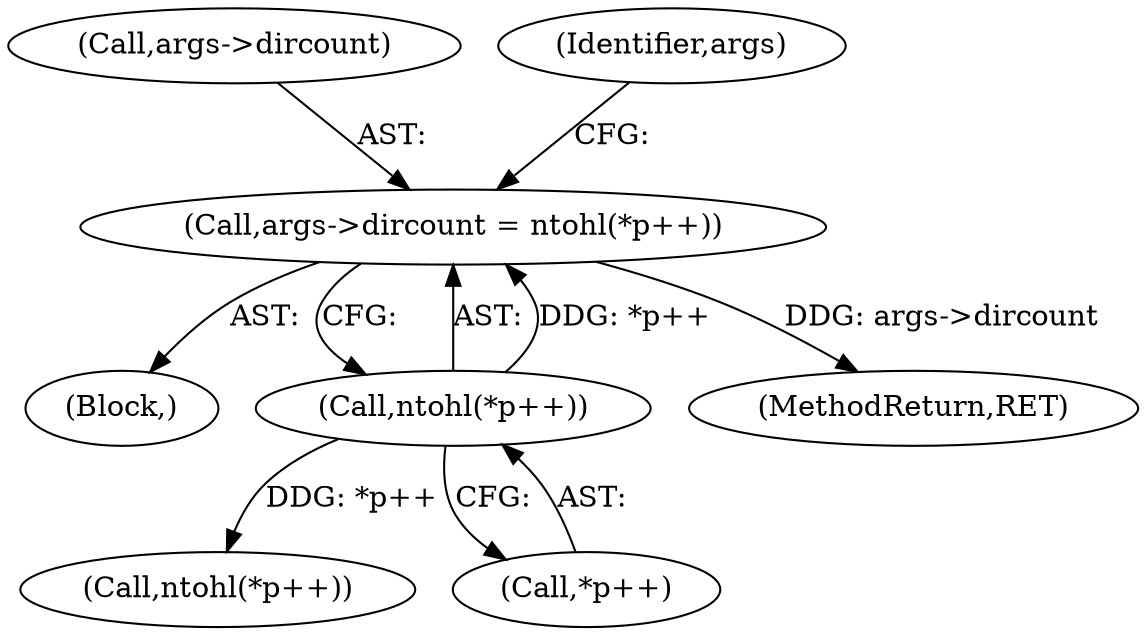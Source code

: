 digraph "0_linux_c70422f760c120480fee4de6c38804c72aa26bc1_7@pointer" {
"1000140" [label="(Call,args->dircount = ntohl(*p++))"];
"1000144" [label="(Call,ntohl(*p++))"];
"1000104" [label="(Block,)"];
"1000152" [label="(Call,ntohl(*p++))"];
"1000141" [label="(Call,args->dircount)"];
"1000140" [label="(Call,args->dircount = ntohl(*p++))"];
"1000145" [label="(Call,*p++)"];
"1000150" [label="(Identifier,args)"];
"1000203" [label="(MethodReturn,RET)"];
"1000144" [label="(Call,ntohl(*p++))"];
"1000140" -> "1000104"  [label="AST: "];
"1000140" -> "1000144"  [label="CFG: "];
"1000141" -> "1000140"  [label="AST: "];
"1000144" -> "1000140"  [label="AST: "];
"1000150" -> "1000140"  [label="CFG: "];
"1000140" -> "1000203"  [label="DDG: args->dircount"];
"1000144" -> "1000140"  [label="DDG: *p++"];
"1000144" -> "1000145"  [label="CFG: "];
"1000145" -> "1000144"  [label="AST: "];
"1000144" -> "1000152"  [label="DDG: *p++"];
}
